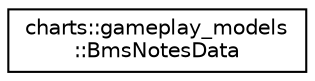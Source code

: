 digraph "Graphical Class Hierarchy"
{
 // LATEX_PDF_SIZE
  edge [fontname="Helvetica",fontsize="10",labelfontname="Helvetica",labelfontsize="10"];
  node [fontname="Helvetica",fontsize="10",shape=record];
  rankdir="LR";
  Node0 [label="charts::gameplay_models\l::BmsNotesData",height=0.2,width=0.4,color="black", fillcolor="white", style="filled",URL="$structcharts_1_1gameplay__models_1_1BmsNotesData.html",tooltip=" "];
}
